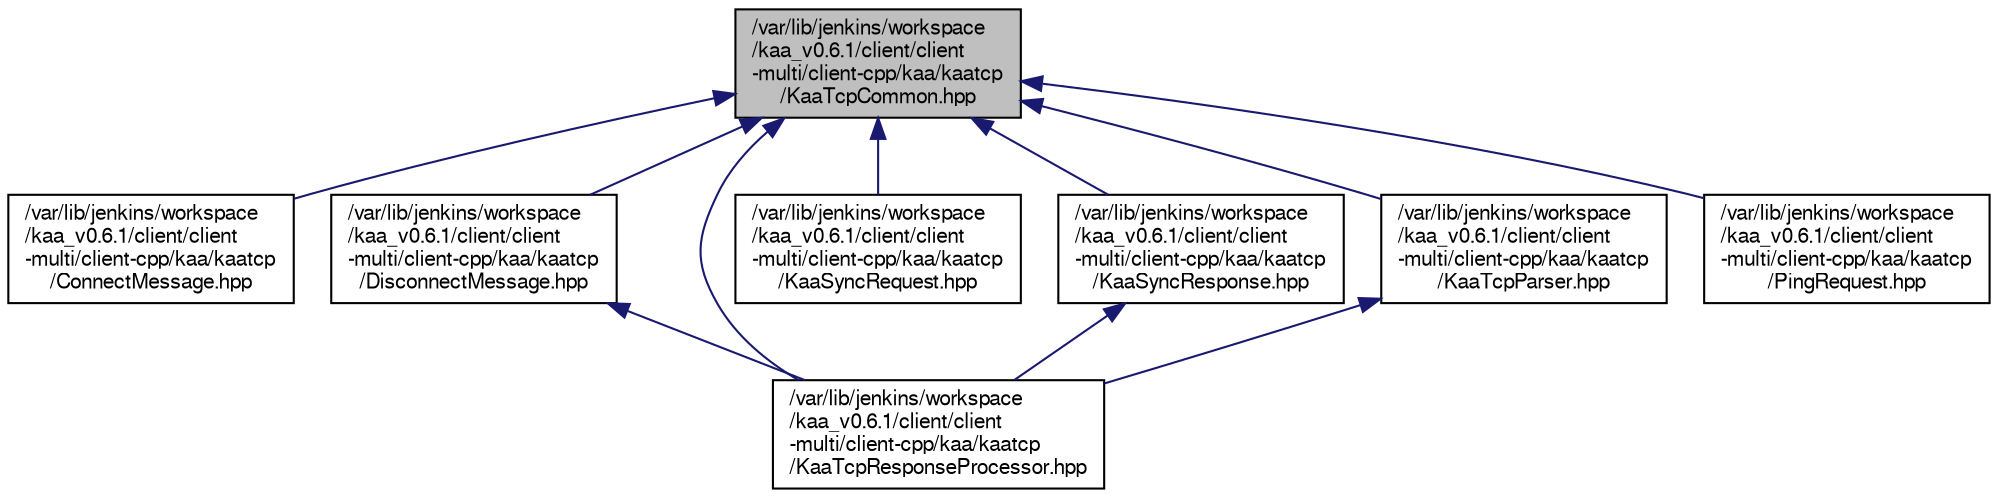 digraph "/var/lib/jenkins/workspace/kaa_v0.6.1/client/client-multi/client-cpp/kaa/kaatcp/KaaTcpCommon.hpp"
{
  bgcolor="transparent";
  edge [fontname="FreeSans",fontsize="10",labelfontname="FreeSans",labelfontsize="10"];
  node [fontname="FreeSans",fontsize="10",shape=record];
  Node1 [label="/var/lib/jenkins/workspace\l/kaa_v0.6.1/client/client\l-multi/client-cpp/kaa/kaatcp\l/KaaTcpCommon.hpp",height=0.2,width=0.4,color="black", fillcolor="grey75", style="filled" fontcolor="black"];
  Node1 -> Node2 [dir="back",color="midnightblue",fontsize="10",style="solid",fontname="FreeSans"];
  Node2 [label="/var/lib/jenkins/workspace\l/kaa_v0.6.1/client/client\l-multi/client-cpp/kaa/kaatcp\l/ConnectMessage.hpp",height=0.2,width=0.4,color="black",URL="$ConnectMessage_8hpp.html"];
  Node1 -> Node3 [dir="back",color="midnightblue",fontsize="10",style="solid",fontname="FreeSans"];
  Node3 [label="/var/lib/jenkins/workspace\l/kaa_v0.6.1/client/client\l-multi/client-cpp/kaa/kaatcp\l/DisconnectMessage.hpp",height=0.2,width=0.4,color="black",URL="$DisconnectMessage_8hpp.html"];
  Node3 -> Node4 [dir="back",color="midnightblue",fontsize="10",style="solid",fontname="FreeSans"];
  Node4 [label="/var/lib/jenkins/workspace\l/kaa_v0.6.1/client/client\l-multi/client-cpp/kaa/kaatcp\l/KaaTcpResponseProcessor.hpp",height=0.2,width=0.4,color="black",URL="$KaaTcpResponseProcessor_8hpp.html"];
  Node1 -> Node5 [dir="back",color="midnightblue",fontsize="10",style="solid",fontname="FreeSans"];
  Node5 [label="/var/lib/jenkins/workspace\l/kaa_v0.6.1/client/client\l-multi/client-cpp/kaa/kaatcp\l/KaaSyncRequest.hpp",height=0.2,width=0.4,color="black",URL="$KaaSyncRequest_8hpp.html"];
  Node1 -> Node6 [dir="back",color="midnightblue",fontsize="10",style="solid",fontname="FreeSans"];
  Node6 [label="/var/lib/jenkins/workspace\l/kaa_v0.6.1/client/client\l-multi/client-cpp/kaa/kaatcp\l/KaaSyncResponse.hpp",height=0.2,width=0.4,color="black",URL="$KaaSyncResponse_8hpp.html"];
  Node6 -> Node4 [dir="back",color="midnightblue",fontsize="10",style="solid",fontname="FreeSans"];
  Node1 -> Node7 [dir="back",color="midnightblue",fontsize="10",style="solid",fontname="FreeSans"];
  Node7 [label="/var/lib/jenkins/workspace\l/kaa_v0.6.1/client/client\l-multi/client-cpp/kaa/kaatcp\l/KaaTcpParser.hpp",height=0.2,width=0.4,color="black",URL="$KaaTcpParser_8hpp.html"];
  Node7 -> Node4 [dir="back",color="midnightblue",fontsize="10",style="solid",fontname="FreeSans"];
  Node1 -> Node4 [dir="back",color="midnightblue",fontsize="10",style="solid",fontname="FreeSans"];
  Node1 -> Node8 [dir="back",color="midnightblue",fontsize="10",style="solid",fontname="FreeSans"];
  Node8 [label="/var/lib/jenkins/workspace\l/kaa_v0.6.1/client/client\l-multi/client-cpp/kaa/kaatcp\l/PingRequest.hpp",height=0.2,width=0.4,color="black",URL="$PingRequest_8hpp.html"];
}
